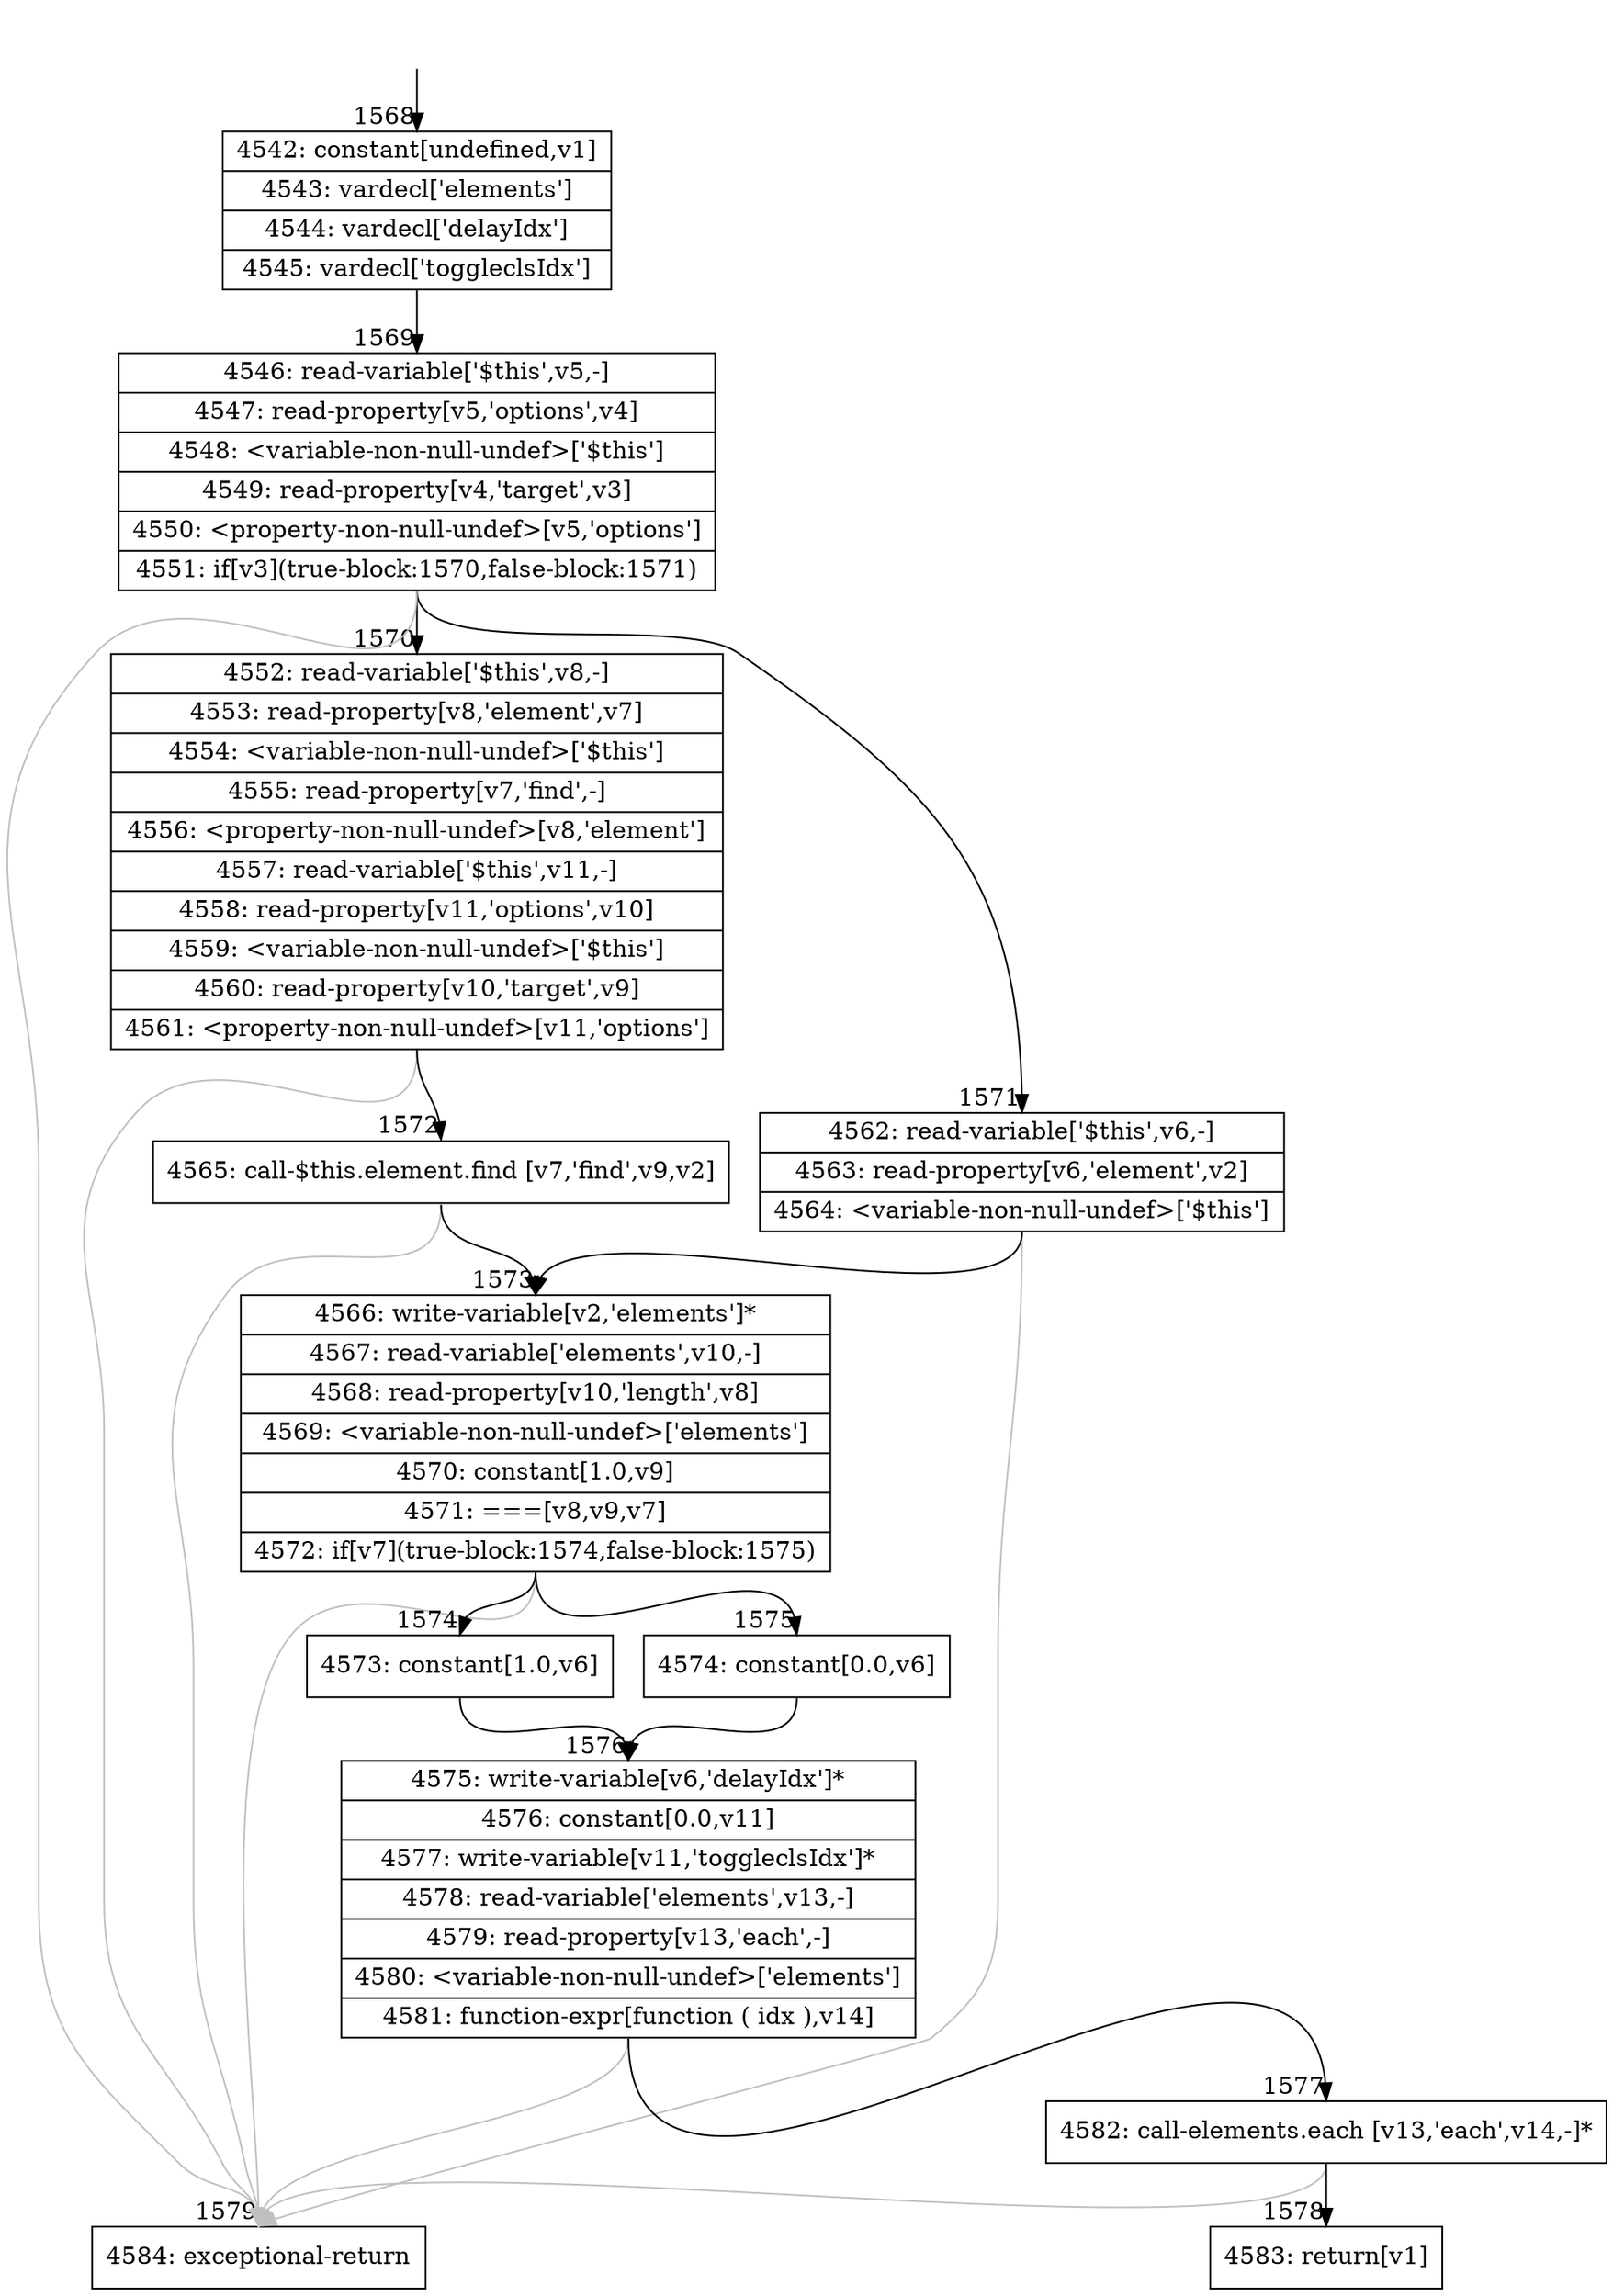 digraph {
rankdir="TD"
BB_entry123[shape=none,label=""];
BB_entry123 -> BB1568 [tailport=s, headport=n, headlabel="    1568"]
BB1568 [shape=record label="{4542: constant[undefined,v1]|4543: vardecl['elements']|4544: vardecl['delayIdx']|4545: vardecl['toggleclsIdx']}" ] 
BB1568 -> BB1569 [tailport=s, headport=n, headlabel="      1569"]
BB1569 [shape=record label="{4546: read-variable['$this',v5,-]|4547: read-property[v5,'options',v4]|4548: \<variable-non-null-undef\>['$this']|4549: read-property[v4,'target',v3]|4550: \<property-non-null-undef\>[v5,'options']|4551: if[v3](true-block:1570,false-block:1571)}" ] 
BB1569 -> BB1570 [tailport=s, headport=n, headlabel="      1570"]
BB1569 -> BB1571 [tailport=s, headport=n, headlabel="      1571"]
BB1569 -> BB1579 [tailport=s, headport=n, color=gray, headlabel="      1579"]
BB1570 [shape=record label="{4552: read-variable['$this',v8,-]|4553: read-property[v8,'element',v7]|4554: \<variable-non-null-undef\>['$this']|4555: read-property[v7,'find',-]|4556: \<property-non-null-undef\>[v8,'element']|4557: read-variable['$this',v11,-]|4558: read-property[v11,'options',v10]|4559: \<variable-non-null-undef\>['$this']|4560: read-property[v10,'target',v9]|4561: \<property-non-null-undef\>[v11,'options']}" ] 
BB1570 -> BB1572 [tailport=s, headport=n, headlabel="      1572"]
BB1570 -> BB1579 [tailport=s, headport=n, color=gray]
BB1571 [shape=record label="{4562: read-variable['$this',v6,-]|4563: read-property[v6,'element',v2]|4564: \<variable-non-null-undef\>['$this']}" ] 
BB1571 -> BB1573 [tailport=s, headport=n, headlabel="      1573"]
BB1571 -> BB1579 [tailport=s, headport=n, color=gray]
BB1572 [shape=record label="{4565: call-$this.element.find [v7,'find',v9,v2]}" ] 
BB1572 -> BB1573 [tailport=s, headport=n]
BB1572 -> BB1579 [tailport=s, headport=n, color=gray]
BB1573 [shape=record label="{4566: write-variable[v2,'elements']*|4567: read-variable['elements',v10,-]|4568: read-property[v10,'length',v8]|4569: \<variable-non-null-undef\>['elements']|4570: constant[1.0,v9]|4571: ===[v8,v9,v7]|4572: if[v7](true-block:1574,false-block:1575)}" ] 
BB1573 -> BB1574 [tailport=s, headport=n, headlabel="      1574"]
BB1573 -> BB1575 [tailport=s, headport=n, headlabel="      1575"]
BB1573 -> BB1579 [tailport=s, headport=n, color=gray]
BB1574 [shape=record label="{4573: constant[1.0,v6]}" ] 
BB1574 -> BB1576 [tailport=s, headport=n, headlabel="      1576"]
BB1575 [shape=record label="{4574: constant[0.0,v6]}" ] 
BB1575 -> BB1576 [tailport=s, headport=n]
BB1576 [shape=record label="{4575: write-variable[v6,'delayIdx']*|4576: constant[0.0,v11]|4577: write-variable[v11,'toggleclsIdx']*|4578: read-variable['elements',v13,-]|4579: read-property[v13,'each',-]|4580: \<variable-non-null-undef\>['elements']|4581: function-expr[function ( idx ),v14]}" ] 
BB1576 -> BB1577 [tailport=s, headport=n, headlabel="      1577"]
BB1576 -> BB1579 [tailport=s, headport=n, color=gray]
BB1577 [shape=record label="{4582: call-elements.each [v13,'each',v14,-]*}" ] 
BB1577 -> BB1578 [tailport=s, headport=n, headlabel="      1578"]
BB1577 -> BB1579 [tailport=s, headport=n, color=gray]
BB1578 [shape=record label="{4583: return[v1]}" ] 
BB1579 [shape=record label="{4584: exceptional-return}" ] 
//#$~ 1206
}

